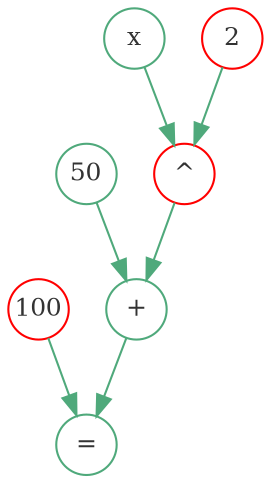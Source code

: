 
// 100 = 50 + x ^ 2
digraph calc {
        graph [bgcolor="#FFFFFF",color="#4FA97B"]
        edge [color="#4FA97B"]
        node [shape=ellipse,width=.4,height=.4,color="#4FA97B",fontcolor="#333333",fontsize=12,fixedsize=true]
        100 -> equals
        50 -> plus -> equals
        x -> power -> plus
        2 -> power

        equals[label="="]
        plus[label="+"]
        power[label="^",color=red]
        100[color=red]
        2[color=red]
}
